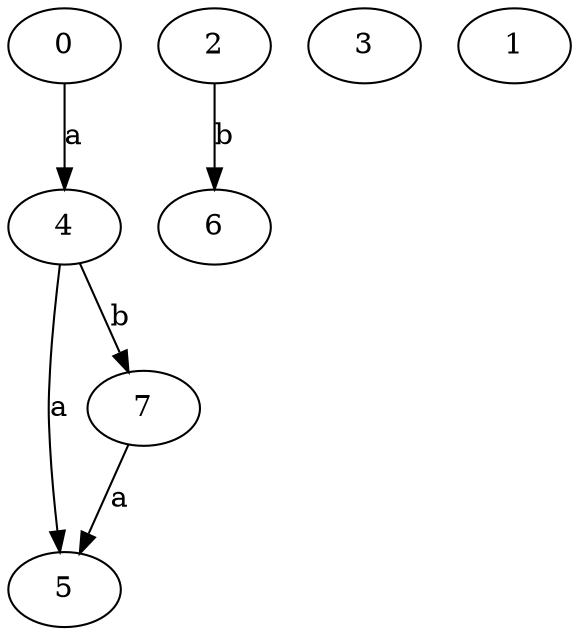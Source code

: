 strict digraph  {
0;
2;
3;
4;
1;
5;
6;
7;
0 -> 4  [label=a];
2 -> 6  [label=b];
4 -> 5  [label=a];
4 -> 7  [label=b];
7 -> 5  [label=a];
}
